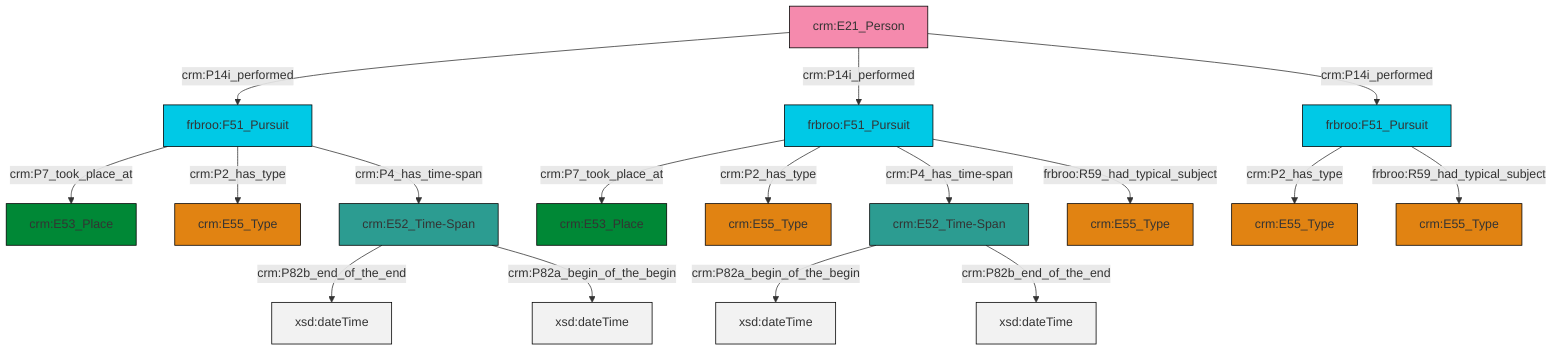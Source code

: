 graph TD
classDef Literal fill:#f2f2f2,stroke:#000000;
classDef CRM_Entity fill:#FFFFFF,stroke:#000000;
classDef Temporal_Entity fill:#00C9E6, stroke:#000000;
classDef Type fill:#E18312, stroke:#000000;
classDef Time-Span fill:#2C9C91, stroke:#000000;
classDef Appellation fill:#FFEB7F, stroke:#000000;
classDef Place fill:#008836, stroke:#000000;
classDef Persistent_Item fill:#B266B2, stroke:#000000;
classDef Conceptual_Object fill:#FFD700, stroke:#000000;
classDef Physical_Thing fill:#D2B48C, stroke:#000000;
classDef Actor fill:#f58aad, stroke:#000000;
classDef PC_Classes fill:#4ce600, stroke:#000000;
classDef Multi fill:#cccccc,stroke:#000000;

4["frbroo:F51_Pursuit"]:::Temporal_Entity -->|crm:P7_took_place_at| 5["crm:E53_Place"]:::Place
2["crm:E21_Person"]:::Actor -->|crm:P14i_performed| 6["frbroo:F51_Pursuit"]:::Temporal_Entity
2["crm:E21_Person"]:::Actor -->|crm:P14i_performed| 4["frbroo:F51_Pursuit"]:::Temporal_Entity
4["frbroo:F51_Pursuit"]:::Temporal_Entity -->|crm:P2_has_type| 7["crm:E55_Type"]:::Type
8["crm:E52_Time-Span"]:::Time-Span -->|crm:P82a_begin_of_the_begin| 9[xsd:dateTime]:::Literal
10["frbroo:F51_Pursuit"]:::Temporal_Entity -->|crm:P2_has_type| 0["crm:E55_Type"]:::Type
12["crm:E52_Time-Span"]:::Time-Span -->|crm:P82b_end_of_the_end| 13[xsd:dateTime]:::Literal
4["frbroo:F51_Pursuit"]:::Temporal_Entity -->|crm:P4_has_time-span| 8["crm:E52_Time-Span"]:::Time-Span
6["frbroo:F51_Pursuit"]:::Temporal_Entity -->|crm:P7_took_place_at| 14["crm:E53_Place"]:::Place
12["crm:E52_Time-Span"]:::Time-Span -->|crm:P82a_begin_of_the_begin| 22[xsd:dateTime]:::Literal
2["crm:E21_Person"]:::Actor -->|crm:P14i_performed| 10["frbroo:F51_Pursuit"]:::Temporal_Entity
10["frbroo:F51_Pursuit"]:::Temporal_Entity -->|frbroo:R59_had_typical_subject| 15["crm:E55_Type"]:::Type
6["frbroo:F51_Pursuit"]:::Temporal_Entity -->|crm:P2_has_type| 17["crm:E55_Type"]:::Type
4["frbroo:F51_Pursuit"]:::Temporal_Entity -->|frbroo:R59_had_typical_subject| 20["crm:E55_Type"]:::Type
8["crm:E52_Time-Span"]:::Time-Span -->|crm:P82b_end_of_the_end| 29[xsd:dateTime]:::Literal
6["frbroo:F51_Pursuit"]:::Temporal_Entity -->|crm:P4_has_time-span| 12["crm:E52_Time-Span"]:::Time-Span